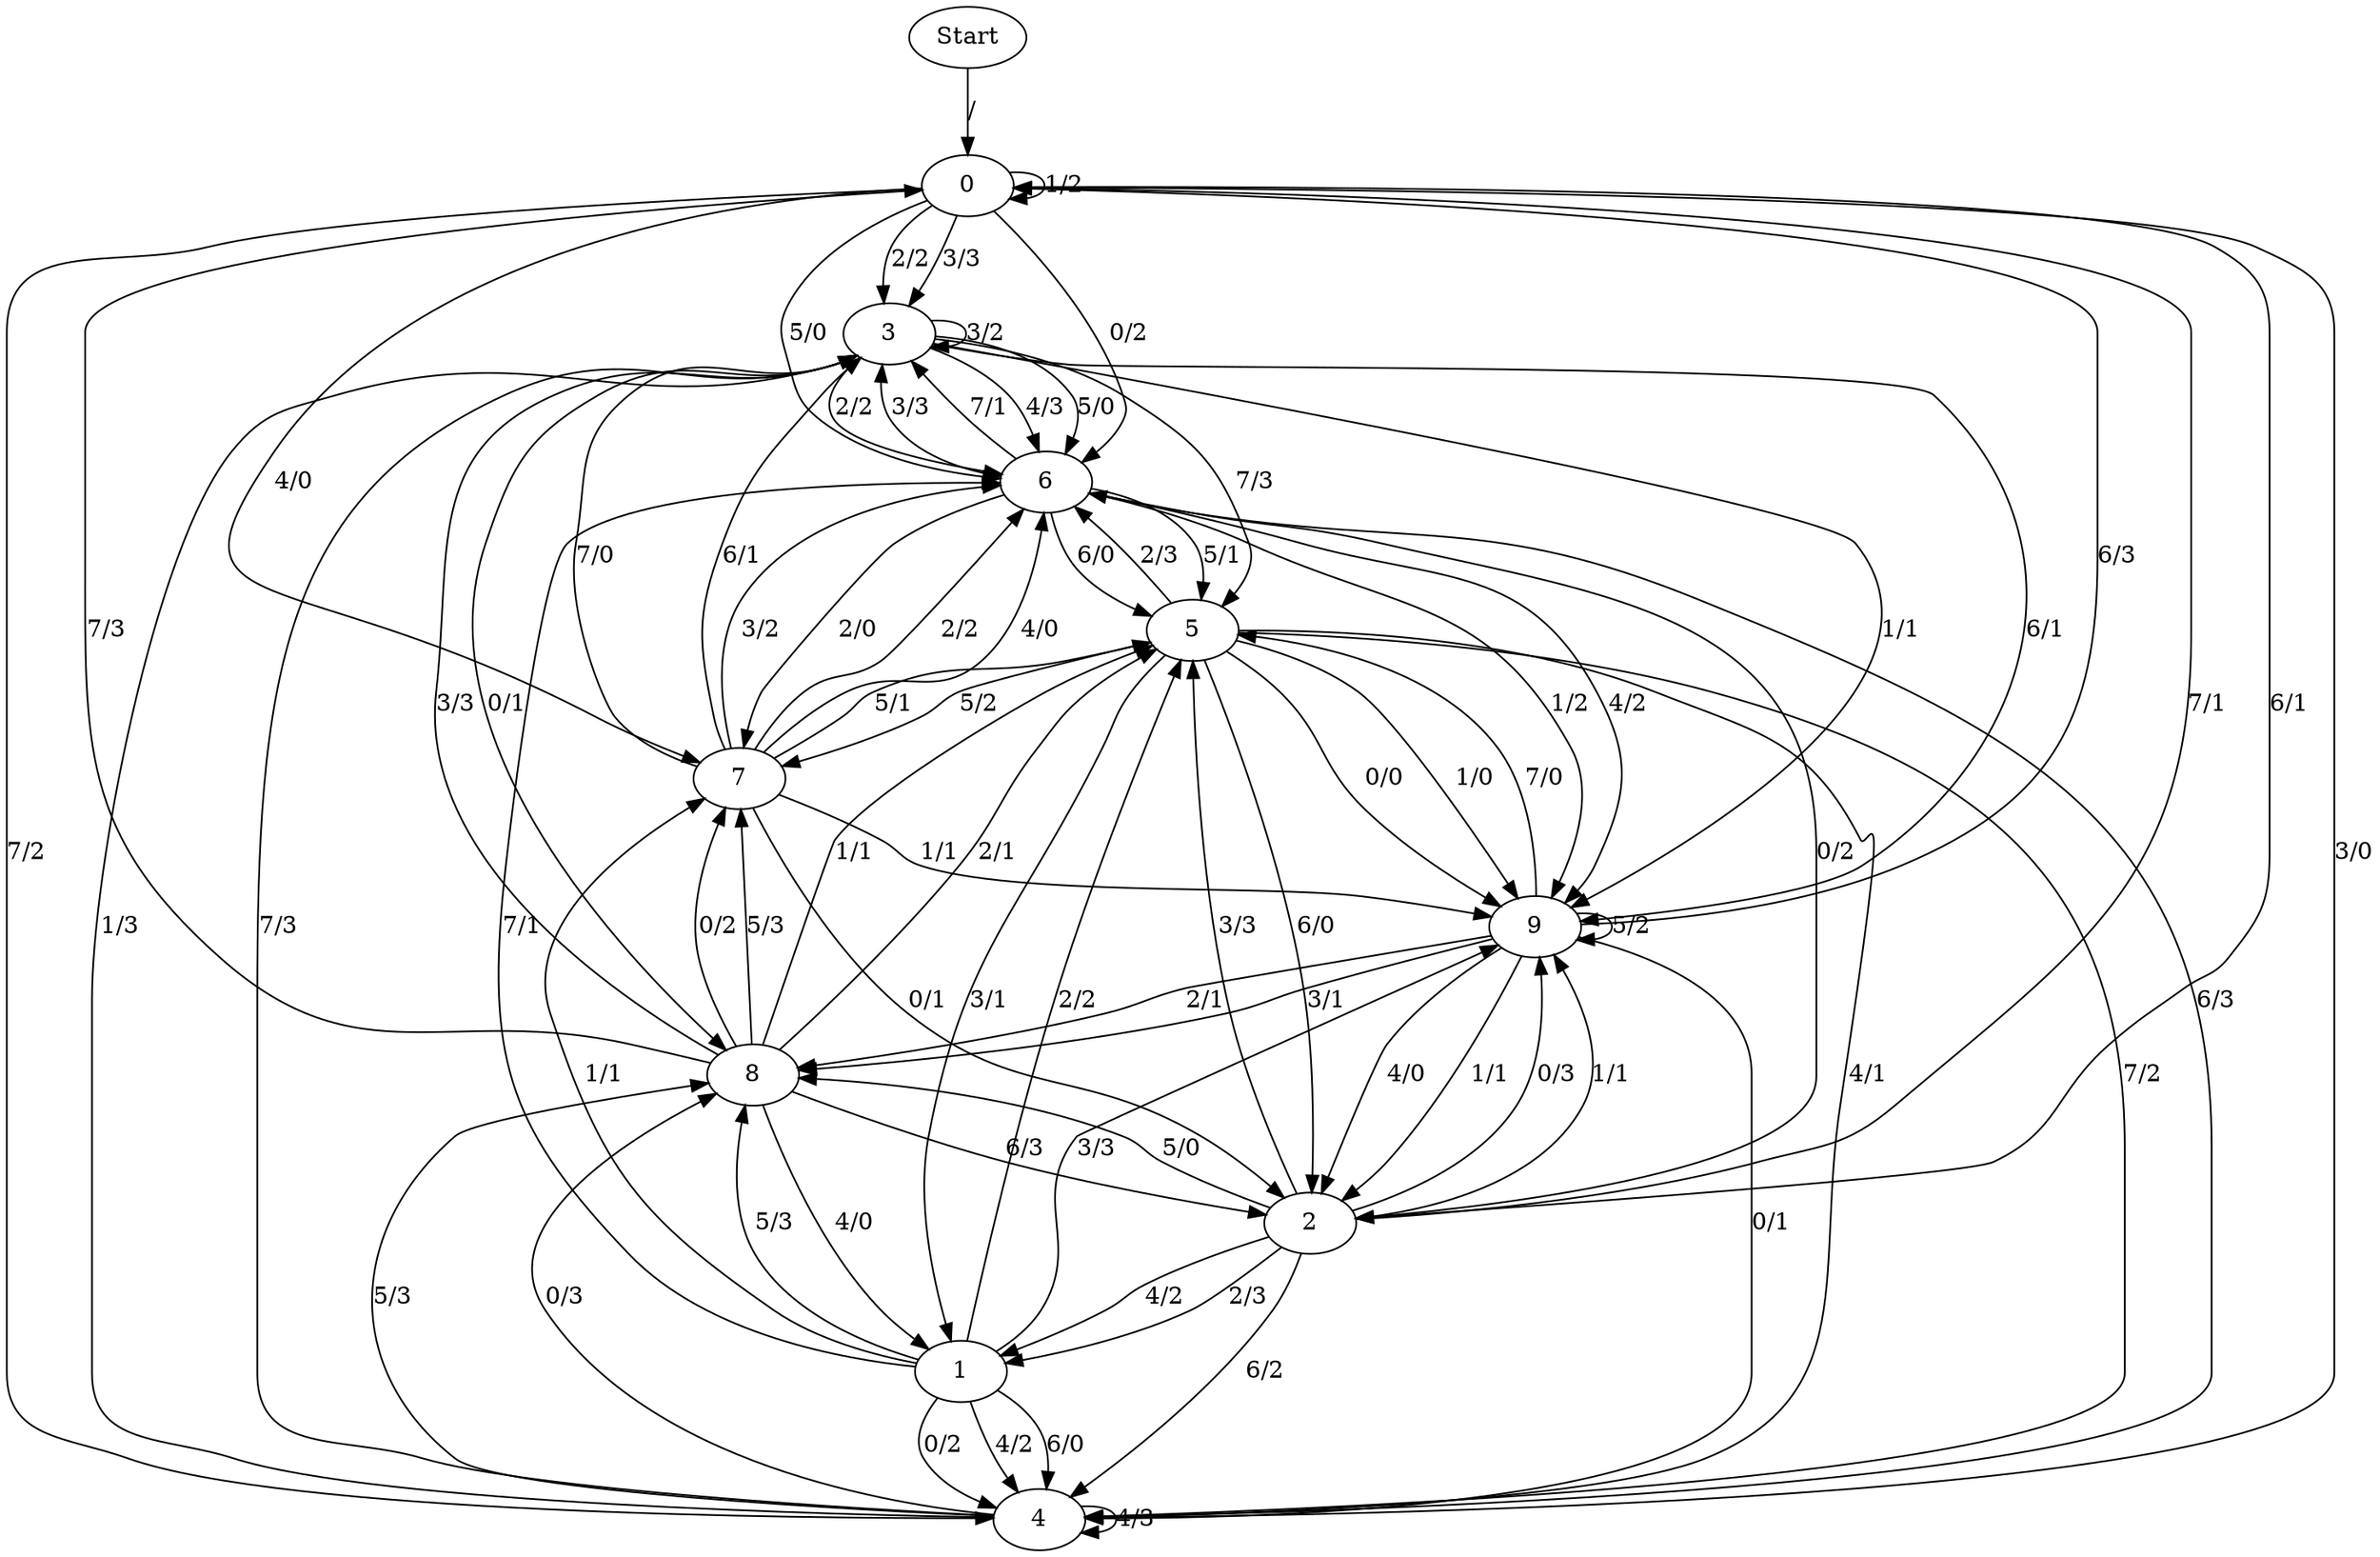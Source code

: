 digraph {
	Start -> 0 [label="/"]
	0 -> 3 [label="2/2"]
	0 -> 3 [label="3/3"]
	0 -> 7 [label="4/0"]
	0 -> 6 [label="5/0"]
	0 -> 2 [label="6/1"]
	0 -> 4 [label="7/2"]
	0 -> 6 [label="0/2"]
	0 -> 0 [label="1/2"]
	6 -> 2 [label="0/2"]
	6 -> 9 [label="1/2"]
	6 -> 7 [label="2/0"]
	6 -> 3 [label="3/3"]
	6 -> 9 [label="4/2"]
	6 -> 5 [label="5/1"]
	6 -> 5 [label="6/0"]
	6 -> 3 [label="7/1"]
	5 -> 9 [label="1/0"]
	5 -> 6 [label="2/3"]
	5 -> 1 [label="3/1"]
	5 -> 4 [label="4/1"]
	5 -> 7 [label="5/2"]
	5 -> 2 [label="6/0"]
	5 -> 4 [label="7/2"]
	5 -> 9 [label="0/0"]
	7 -> 3 [label="7/0"]
	7 -> 2 [label="0/1"]
	7 -> 9 [label="1/1"]
	7 -> 6 [label="2/2"]
	7 -> 6 [label="3/2"]
	7 -> 6 [label="4/0"]
	7 -> 5 [label="5/1"]
	7 -> 3 [label="6/1"]
	3 -> 3 [label="3/2"]
	3 -> 6 [label="4/3"]
	3 -> 6 [label="5/0"]
	3 -> 9 [label="6/1"]
	3 -> 5 [label="7/3"]
	3 -> 8 [label="0/1"]
	3 -> 9 [label="1/1"]
	3 -> 6 [label="2/2"]
	8 -> 1 [label="4/0"]
	8 -> 7 [label="5/3"]
	8 -> 2 [label="6/3"]
	8 -> 0 [label="7/3"]
	8 -> 7 [label="0/2"]
	8 -> 5 [label="1/1"]
	8 -> 5 [label="2/1"]
	8 -> 3 [label="3/3"]
	1 -> 8 [label="5/3"]
	1 -> 4 [label="6/0"]
	1 -> 6 [label="7/1"]
	1 -> 4 [label="0/2"]
	1 -> 7 [label="1/1"]
	1 -> 5 [label="2/2"]
	1 -> 9 [label="3/3"]
	1 -> 4 [label="4/2"]
	9 -> 4 [label="0/1"]
	9 -> 2 [label="1/1"]
	9 -> 8 [label="2/1"]
	9 -> 8 [label="3/1"]
	9 -> 2 [label="4/0"]
	9 -> 9 [label="5/2"]
	9 -> 0 [label="6/3"]
	9 -> 5 [label="7/0"]
	4 -> 3 [label="1/3"]
	4 -> 0 [label="3/0"]
	4 -> 4 [label="4/3"]
	4 -> 8 [label="5/3"]
	4 -> 6 [label="6/3"]
	4 -> 3 [label="7/3"]
	4 -> 8 [label="0/3"]
	2 -> 1 [label="2/3"]
	2 -> 5 [label="3/3"]
	2 -> 1 [label="4/2"]
	2 -> 8 [label="5/0"]
	2 -> 4 [label="6/2"]
	2 -> 0 [label="7/1"]
	2 -> 9 [label="0/3"]
	2 -> 9 [label="1/1"]
}